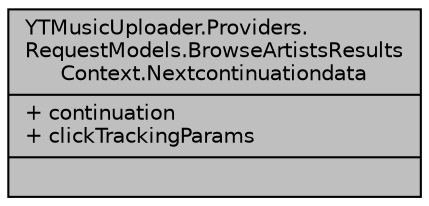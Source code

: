 digraph "YTMusicUploader.Providers.RequestModels.BrowseArtistsResultsContext.Nextcontinuationdata"
{
 // LATEX_PDF_SIZE
  edge [fontname="Helvetica",fontsize="10",labelfontname="Helvetica",labelfontsize="10"];
  node [fontname="Helvetica",fontsize="10",shape=record];
  Node1 [label="{YTMusicUploader.Providers.\lRequestModels.BrowseArtistsResults\lContext.Nextcontinuationdata\n|+ continuation\l+ clickTrackingParams\l|}",height=0.2,width=0.4,color="black", fillcolor="grey75", style="filled", fontcolor="black",tooltip=" "];
}
